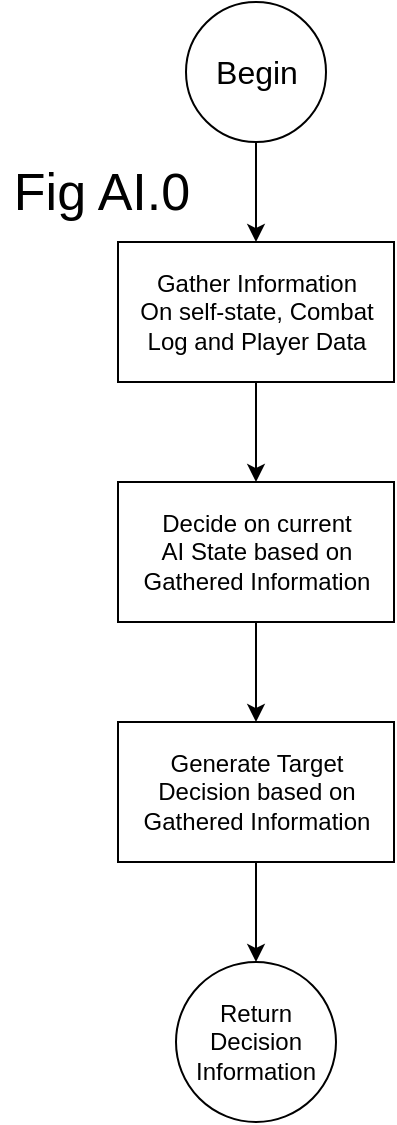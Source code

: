 <mxfile version="10.6.5" type="device"><diagram id="V_Vwsmh-JYOLTZQ26YYR" name="Page-1"><mxGraphModel dx="1058" dy="968" grid="1" gridSize="10" guides="1" tooltips="1" connect="1" arrows="1" fold="1" page="1" pageScale="1" pageWidth="850" pageHeight="1100" math="0" shadow="0"><root><mxCell id="0"/><mxCell id="1" parent="0"/><mxCell id="-37h15lQ8p3FkTfjO0Tb-5" style="edgeStyle=orthogonalEdgeStyle;rounded=0;orthogonalLoop=1;jettySize=auto;html=1;entryX=0.5;entryY=0;entryDx=0;entryDy=0;" parent="1" source="-37h15lQ8p3FkTfjO0Tb-1" target="-37h15lQ8p3FkTfjO0Tb-4" edge="1"><mxGeometry relative="1" as="geometry"/></mxCell><mxCell id="-37h15lQ8p3FkTfjO0Tb-1" value="" style="ellipse;whiteSpace=wrap;html=1;aspect=fixed;" parent="1" vertex="1"><mxGeometry x="380" y="70" width="70" height="70" as="geometry"/></mxCell><mxCell id="-37h15lQ8p3FkTfjO0Tb-2" value="&lt;font style=&quot;font-size: 16px&quot;&gt;Begin&lt;/font&gt;" style="text;html=1;strokeColor=none;fillColor=none;align=center;verticalAlign=middle;whiteSpace=wrap;rounded=0;" parent="1" vertex="1"><mxGeometry x="387.5" y="95" width="55" height="20" as="geometry"/></mxCell><mxCell id="-37h15lQ8p3FkTfjO0Tb-8" style="edgeStyle=orthogonalEdgeStyle;rounded=0;orthogonalLoop=1;jettySize=auto;html=1;entryX=0.5;entryY=0;entryDx=0;entryDy=0;" parent="1" source="-37h15lQ8p3FkTfjO0Tb-3" target="-37h15lQ8p3FkTfjO0Tb-7" edge="1"><mxGeometry relative="1" as="geometry"/></mxCell><mxCell id="-37h15lQ8p3FkTfjO0Tb-3" value="Decide on current&lt;br&gt;AI State based on&lt;br&gt;Gathered Information&lt;br&gt;" style="html=1;" parent="1" vertex="1"><mxGeometry x="346" y="310" width="138" height="70" as="geometry"/></mxCell><mxCell id="-37h15lQ8p3FkTfjO0Tb-6" style="edgeStyle=orthogonalEdgeStyle;rounded=0;orthogonalLoop=1;jettySize=auto;html=1;entryX=0.5;entryY=0;entryDx=0;entryDy=0;" parent="1" source="-37h15lQ8p3FkTfjO0Tb-4" target="-37h15lQ8p3FkTfjO0Tb-3" edge="1"><mxGeometry relative="1" as="geometry"/></mxCell><mxCell id="-37h15lQ8p3FkTfjO0Tb-4" value="Gather Information&lt;br&gt;On self-state, Combat&lt;br&gt;Log and Player Data&lt;br&gt;" style="html=1;" parent="1" vertex="1"><mxGeometry x="346" y="190" width="138" height="70" as="geometry"/></mxCell><mxCell id="-37h15lQ8p3FkTfjO0Tb-11" style="edgeStyle=orthogonalEdgeStyle;rounded=0;orthogonalLoop=1;jettySize=auto;html=1;entryX=0.5;entryY=0;entryDx=0;entryDy=0;" parent="1" source="-37h15lQ8p3FkTfjO0Tb-7" target="-37h15lQ8p3FkTfjO0Tb-9" edge="1"><mxGeometry relative="1" as="geometry"/></mxCell><mxCell id="-37h15lQ8p3FkTfjO0Tb-7" value="Generate Target &lt;br&gt;Decision based on &lt;br&gt;Gathered Information&lt;br&gt;" style="html=1;" parent="1" vertex="1"><mxGeometry x="346" y="430" width="138" height="70" as="geometry"/></mxCell><mxCell id="-37h15lQ8p3FkTfjO0Tb-9" value="" style="ellipse;whiteSpace=wrap;html=1;aspect=fixed;" parent="1" vertex="1"><mxGeometry x="375" y="550" width="80" height="80" as="geometry"/></mxCell><mxCell id="-37h15lQ8p3FkTfjO0Tb-10" value="Return Decision Information&lt;br&gt;" style="text;html=1;strokeColor=none;fillColor=none;align=center;verticalAlign=middle;whiteSpace=wrap;rounded=0;" parent="1" vertex="1"><mxGeometry x="379" y="570" width="72" height="40" as="geometry"/></mxCell><mxCell id="7VwcvlM3hqsh_f9PjTWZ-1" value="&lt;font style=&quot;font-size: 26px&quot;&gt;Fig AI.0&lt;/font&gt;" style="text;html=1;strokeColor=none;fillColor=none;align=center;verticalAlign=middle;whiteSpace=wrap;rounded=0;" vertex="1" parent="1"><mxGeometry x="287.5" y="140" width="100" height="50" as="geometry"/></mxCell></root></mxGraphModel></diagram></mxfile>